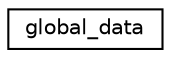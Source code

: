 digraph "Graphical Class Hierarchy"
{
  edge [fontname="Helvetica",fontsize="10",labelfontname="Helvetica",labelfontsize="10"];
  node [fontname="Helvetica",fontsize="10",shape=record];
  rankdir="LR";
  Node0 [label="global_data",height=0.2,width=0.4,color="black", fillcolor="white", style="filled",URL="$d2/ddf/classglobal__data.html"];
}
